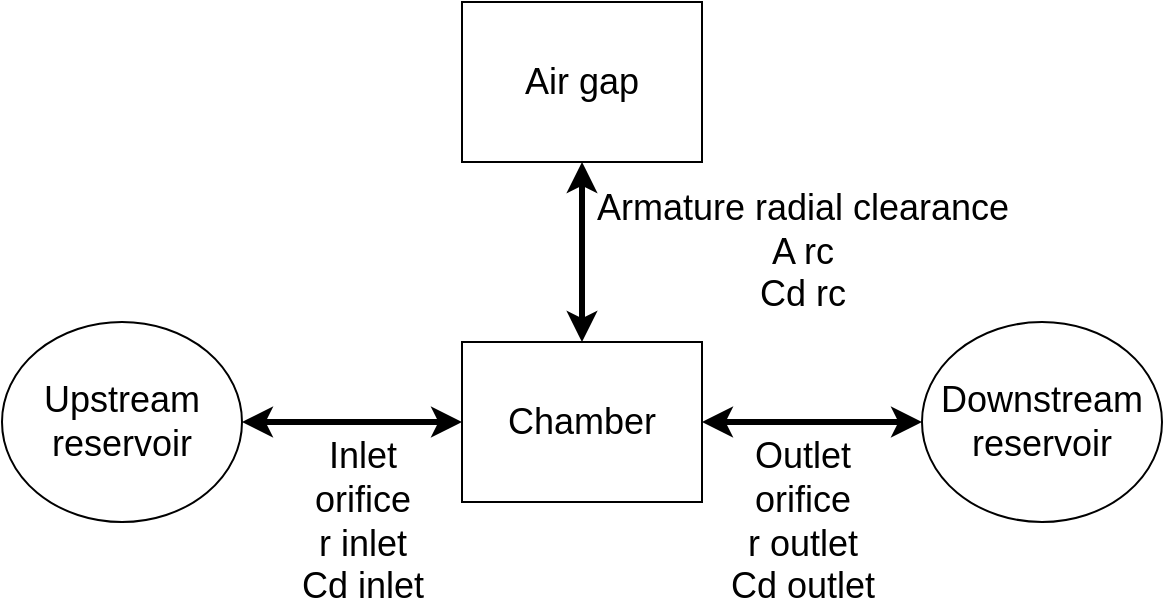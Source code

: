 <mxfile version="20.5.3" type="device"><diagram id="C5RBs43oDa-KdzZeNtuy" name="Page-1"><mxGraphModel dx="677" dy="453" grid="1" gridSize="10" guides="1" tooltips="1" connect="1" arrows="1" fold="1" page="1" pageScale="1" pageWidth="827" pageHeight="1169" math="0" shadow="0"><root><mxCell id="WIyWlLk6GJQsqaUBKTNV-0"/><mxCell id="WIyWlLk6GJQsqaUBKTNV-1" parent="WIyWlLk6GJQsqaUBKTNV-0"/><mxCell id="IQSA6gknZiftcXBZdNi_-0" value="Upstream&lt;br style=&quot;font-size: 18px;&quot;&gt;reservoir" style="ellipse;whiteSpace=wrap;html=1;fontSize=18;" vertex="1" parent="WIyWlLk6GJQsqaUBKTNV-1"><mxGeometry x="60" y="200" width="120" height="100" as="geometry"/></mxCell><mxCell id="IQSA6gknZiftcXBZdNi_-1" value="Downstream&lt;br style=&quot;font-size: 18px;&quot;&gt;reservoir" style="ellipse;whiteSpace=wrap;html=1;fontSize=18;" vertex="1" parent="WIyWlLk6GJQsqaUBKTNV-1"><mxGeometry x="520" y="200" width="120" height="100" as="geometry"/></mxCell><mxCell id="IQSA6gknZiftcXBZdNi_-5" value="Outlet&lt;br&gt;orifice&lt;br&gt;r outlet&lt;br&gt;Cd outlet" style="edgeStyle=orthogonalEdgeStyle;rounded=0;orthogonalLoop=1;jettySize=auto;html=1;fontSize=18;startArrow=classic;startFill=1;strokeWidth=3;labelBackgroundColor=none;" edge="1" parent="WIyWlLk6GJQsqaUBKTNV-1" source="IQSA6gknZiftcXBZdNi_-2" target="IQSA6gknZiftcXBZdNi_-1"><mxGeometry x="-0.091" y="-50" relative="1" as="geometry"><mxPoint as="offset"/></mxGeometry></mxCell><mxCell id="IQSA6gknZiftcXBZdNi_-6" value="Inlet&lt;br&gt;orifice&lt;br&gt;r inlet&lt;br&gt;Cd inlet" style="edgeStyle=orthogonalEdgeStyle;rounded=0;orthogonalLoop=1;jettySize=auto;html=1;fontSize=18;startArrow=classic;startFill=1;strokeWidth=3;labelBackgroundColor=none;" edge="1" parent="WIyWlLk6GJQsqaUBKTNV-1" source="IQSA6gknZiftcXBZdNi_-2" target="IQSA6gknZiftcXBZdNi_-0"><mxGeometry x="-0.091" y="50" relative="1" as="geometry"><mxPoint as="offset"/></mxGeometry></mxCell><mxCell id="IQSA6gknZiftcXBZdNi_-2" value="Chamber" style="rounded=0;whiteSpace=wrap;html=1;fontSize=18;" vertex="1" parent="WIyWlLk6GJQsqaUBKTNV-1"><mxGeometry x="290" y="210" width="120" height="80" as="geometry"/></mxCell><mxCell id="IQSA6gknZiftcXBZdNi_-4" value="Armature radial clearance&lt;br&gt;A rc&lt;br&gt;Cd rc" style="edgeStyle=orthogonalEdgeStyle;rounded=0;orthogonalLoop=1;jettySize=auto;html=1;fontSize=18;startArrow=classic;startFill=1;strokeWidth=3;labelBackgroundColor=none;" edge="1" parent="WIyWlLk6GJQsqaUBKTNV-1" source="IQSA6gknZiftcXBZdNi_-3" target="IQSA6gknZiftcXBZdNi_-2"><mxGeometry y="110" relative="1" as="geometry"><mxPoint as="offset"/></mxGeometry></mxCell><mxCell id="IQSA6gknZiftcXBZdNi_-3" value="Air gap" style="rounded=0;whiteSpace=wrap;html=1;fontSize=18;" vertex="1" parent="WIyWlLk6GJQsqaUBKTNV-1"><mxGeometry x="290" y="40" width="120" height="80" as="geometry"/></mxCell></root></mxGraphModel></diagram></mxfile>